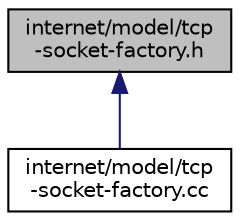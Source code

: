 digraph "internet/model/tcp-socket-factory.h"
{
  edge [fontname="Helvetica",fontsize="10",labelfontname="Helvetica",labelfontsize="10"];
  node [fontname="Helvetica",fontsize="10",shape=record];
  Node1 [label="internet/model/tcp\l-socket-factory.h",height=0.2,width=0.4,color="black", fillcolor="grey75", style="filled", fontcolor="black"];
  Node1 -> Node2 [dir="back",color="midnightblue",fontsize="10",style="solid"];
  Node2 [label="internet/model/tcp\l-socket-factory.cc",height=0.2,width=0.4,color="black", fillcolor="white", style="filled",URL="$d0/d63/tcp-socket-factory_8cc.html"];
}
